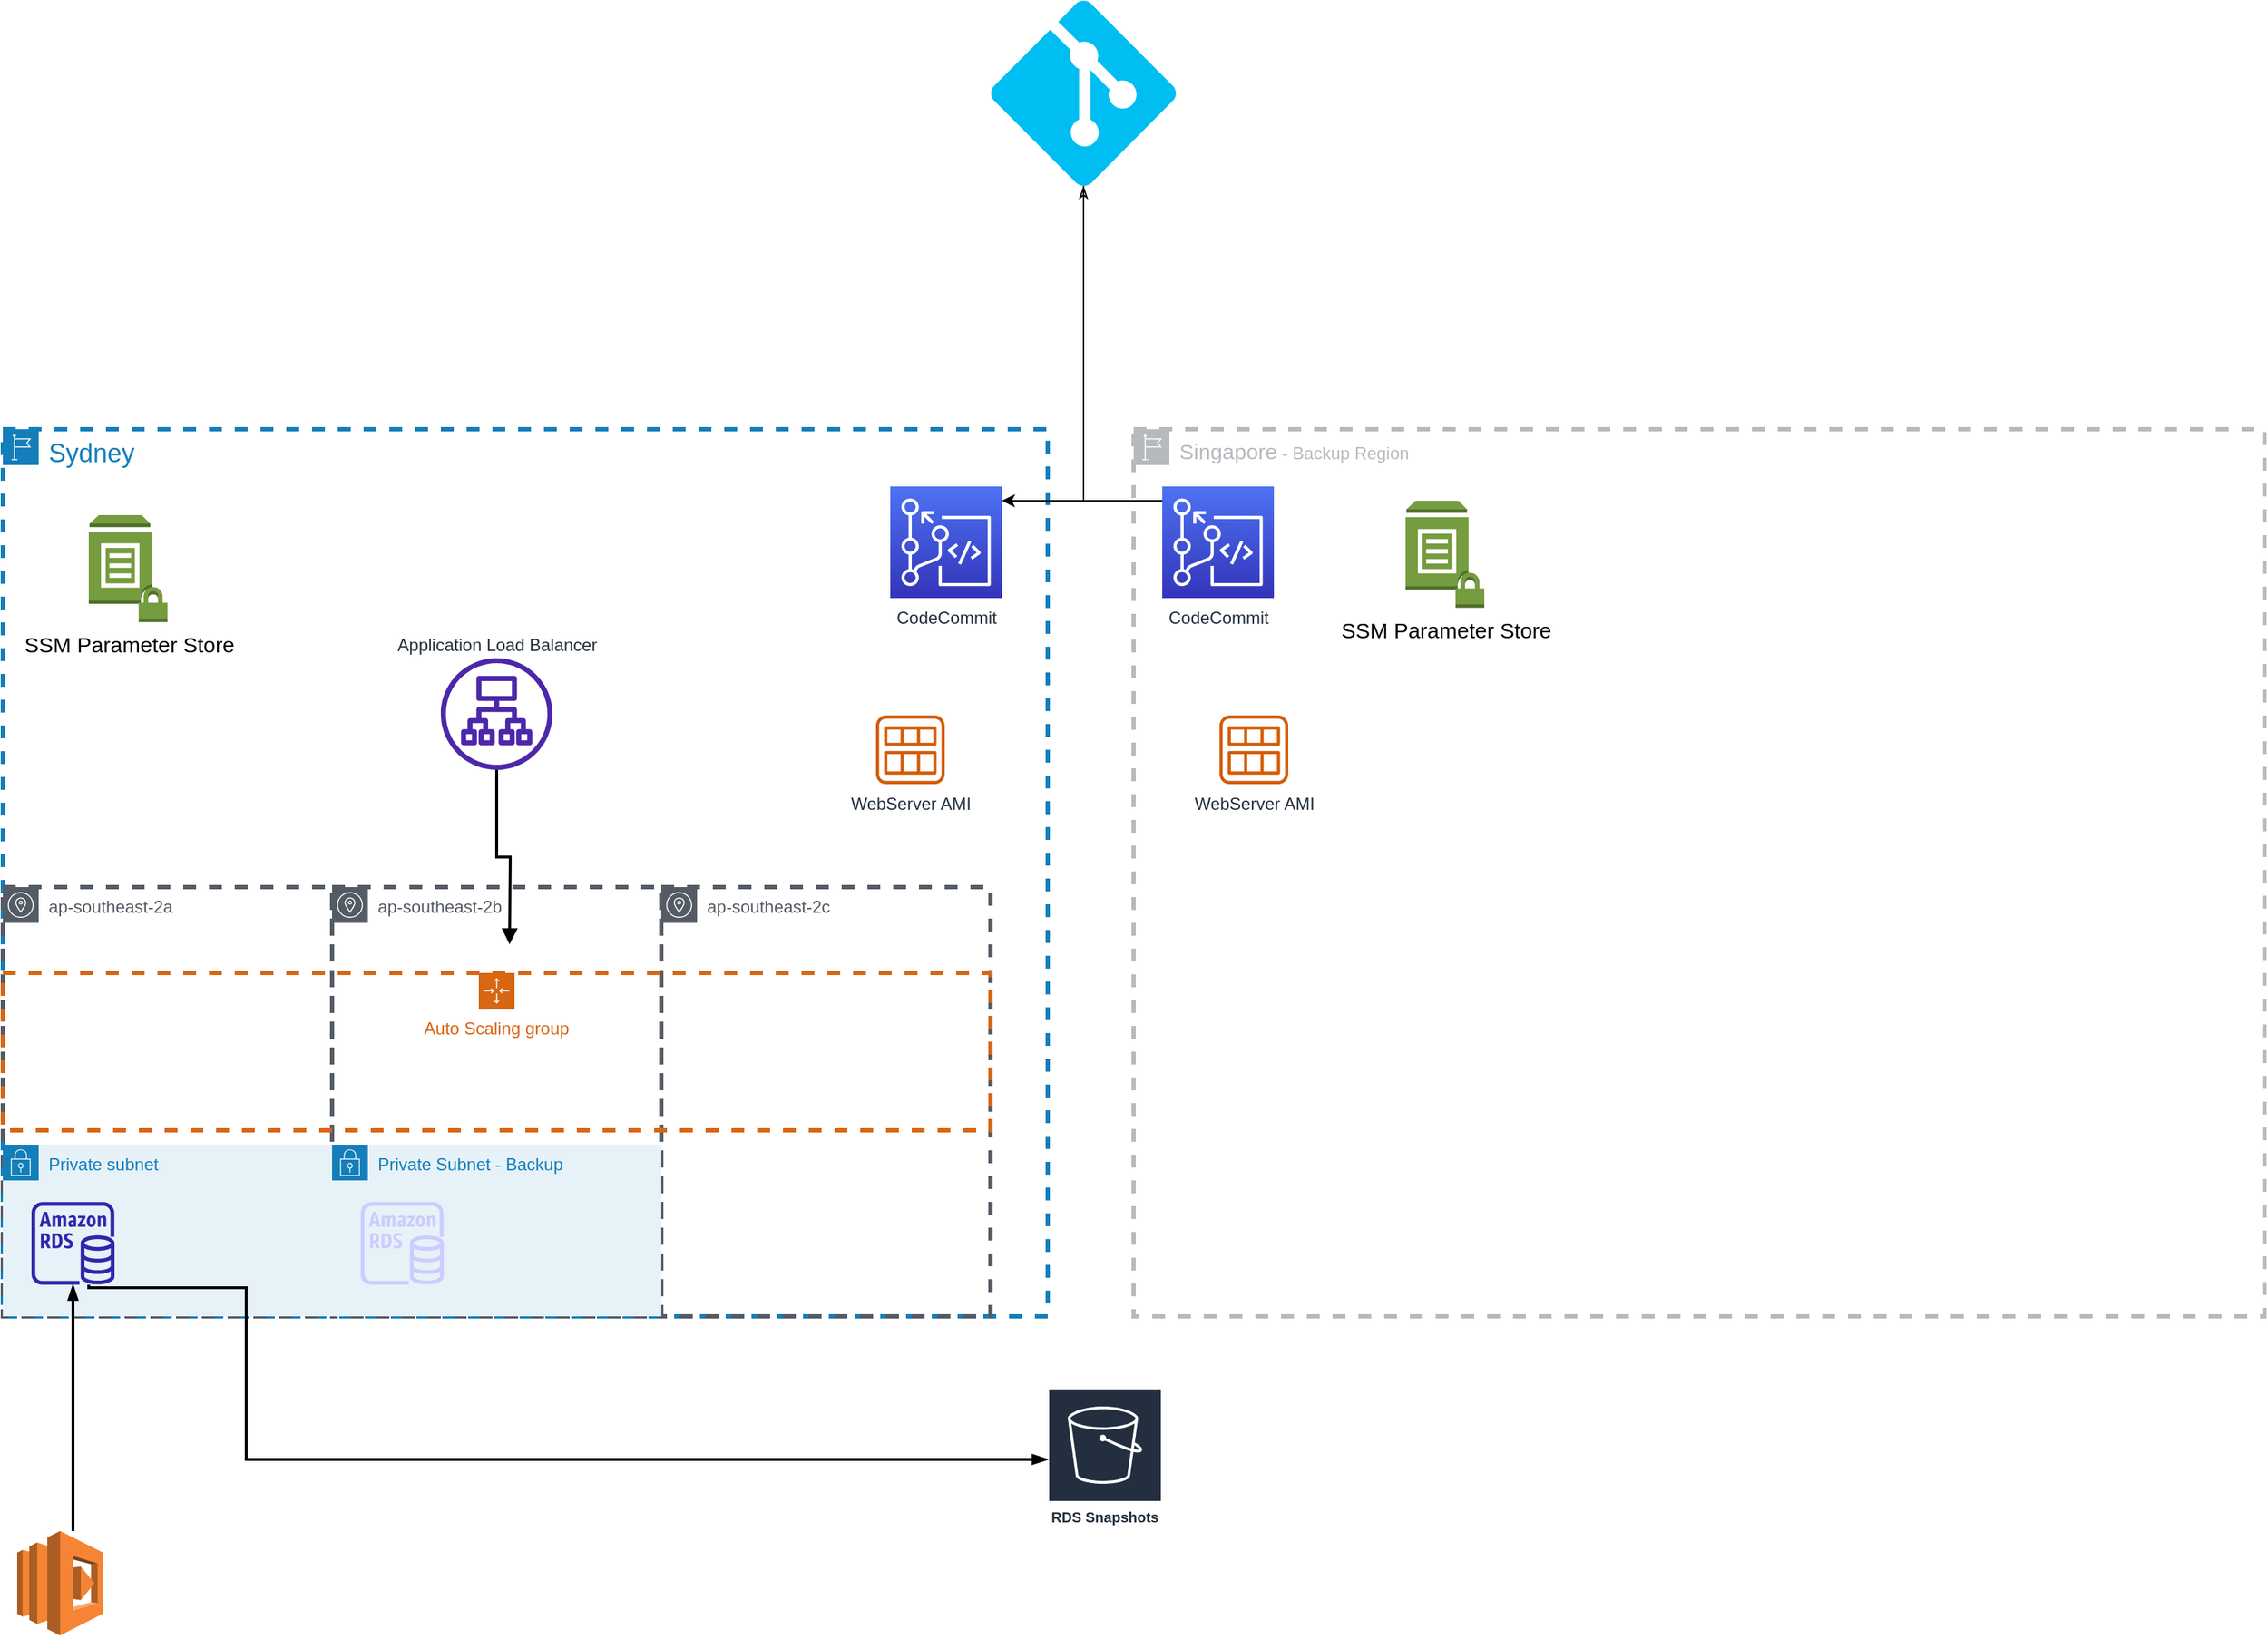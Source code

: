 <mxfile version="20.5.3" type="github" pages="2">
  <diagram id="W1gXoFSjIlfiuD1uIif6" name="Page-1">
    <mxGraphModel dx="1183" dy="1869" grid="1" gridSize="10" guides="1" tooltips="1" connect="1" arrows="1" fold="1" page="1" pageScale="1" pageWidth="850" pageHeight="1100" math="0" shadow="0">
      <root>
        <mxCell id="0" />
        <object label="Subnets" id="vn9yozqJXvgN_gXNzw6p-22">
          <mxCell style="" parent="0" visible="0" />
        </object>
        <mxCell id="vn9yozqJXvgN_gXNzw6p-23" value="Public subnet" style="points=[[0,0],[0.25,0],[0.5,0],[0.75,0],[1,0],[1,0.25],[1,0.5],[1,0.75],[1,1],[0.75,1],[0.5,1],[0.25,1],[0,1],[0,0.75],[0,0.5],[0,0.25]];outlineConnect=0;gradientColor=none;html=1;whiteSpace=wrap;fontSize=12;fontStyle=0;container=1;pointerEvents=0;collapsible=0;recursiveResize=0;shape=mxgraph.aws4.group;grIcon=mxgraph.aws4.group_security_group;grStroke=0;strokeColor=#248814;fillColor=#E9F3E6;verticalAlign=top;align=left;spacingLeft=30;fontColor=#248814;dashed=0;strokeWidth=3;" vertex="1" parent="vn9yozqJXvgN_gXNzw6p-22">
          <mxGeometry x="14" y="360" width="230" height="145" as="geometry" />
        </mxCell>
        <mxCell id="vn9yozqJXvgN_gXNzw6p-29" value="" style="pointerEvents=1;shadow=0;dashed=0;html=1;strokeColor=none;fillColor=#DB9C60;labelPosition=center;verticalLabelPosition=bottom;verticalAlign=top;align=center;outlineConnect=0;shape=mxgraph.veeam.cpu;strokeWidth=3;fontSize=15;" vertex="1" parent="vn9yozqJXvgN_gXNzw6p-23">
          <mxGeometry x="87.6" y="81" width="44.8" height="44.8" as="geometry" />
        </mxCell>
        <mxCell id="vn9yozqJXvgN_gXNzw6p-32" value="Cafe Web Servers" style="text;html=1;strokeColor=none;fillColor=none;align=center;verticalAlign=middle;whiteSpace=wrap;rounded=0;strokeWidth=3;fontSize=15;" vertex="1" parent="vn9yozqJXvgN_gXNzw6p-23">
          <mxGeometry x="40" y="40" width="150" height="30" as="geometry" />
        </mxCell>
        <mxCell id="vn9yozqJXvgN_gXNzw6p-24" value="Public subnet" style="points=[[0,0],[0.25,0],[0.5,0],[0.75,0],[1,0],[1,0.25],[1,0.5],[1,0.75],[1,1],[0.75,1],[0.5,1],[0.25,1],[0,1],[0,0.75],[0,0.5],[0,0.25]];outlineConnect=0;gradientColor=none;html=1;whiteSpace=wrap;fontSize=12;fontStyle=0;container=1;pointerEvents=0;collapsible=0;recursiveResize=0;shape=mxgraph.aws4.group;grIcon=mxgraph.aws4.group_security_group;grStroke=0;strokeColor=#248814;fillColor=#E9F3E6;verticalAlign=top;align=left;spacingLeft=30;fontColor=#248814;dashed=0;strokeWidth=3;" vertex="1" parent="vn9yozqJXvgN_gXNzw6p-22">
          <mxGeometry x="244" y="360" width="220" height="145" as="geometry" />
        </mxCell>
        <mxCell id="vn9yozqJXvgN_gXNzw6p-25" value="Public subnet" style="points=[[0,0],[0.25,0],[0.5,0],[0.75,0],[1,0],[1,0.25],[1,0.5],[1,0.75],[1,1],[0.75,1],[0.5,1],[0.25,1],[0,1],[0,0.75],[0,0.5],[0,0.25]];outlineConnect=0;gradientColor=none;html=1;whiteSpace=wrap;fontSize=12;fontStyle=0;container=1;pointerEvents=0;collapsible=0;recursiveResize=0;shape=mxgraph.aws4.group;grIcon=mxgraph.aws4.group_security_group;grStroke=0;strokeColor=#248814;fillColor=#E9F3E6;verticalAlign=top;align=left;spacingLeft=30;fontColor=#248814;dashed=0;strokeWidth=3;" vertex="1" parent="vn9yozqJXvgN_gXNzw6p-22">
          <mxGeometry x="475" y="360" width="220" height="145" as="geometry" />
        </mxCell>
        <mxCell id="vn9yozqJXvgN_gXNzw6p-30" value="" style="pointerEvents=1;shadow=0;dashed=0;html=1;strokeColor=none;fillColor=#DB9C60;labelPosition=center;verticalLabelPosition=bottom;verticalAlign=top;align=center;outlineConnect=0;shape=mxgraph.veeam.cpu;strokeWidth=3;fontSize=15;" vertex="1" parent="vn9yozqJXvgN_gXNzw6p-25">
          <mxGeometry x="85" y="81" width="44.8" height="44.8" as="geometry" />
        </mxCell>
        <mxCell id="z7N2rbnObWpFByWFJ4T3-1" value="Cafe Web Servers" style="text;html=1;strokeColor=none;fillColor=none;align=center;verticalAlign=middle;whiteSpace=wrap;rounded=0;strokeWidth=3;fontSize=15;" vertex="1" parent="vn9yozqJXvgN_gXNzw6p-25">
          <mxGeometry x="32.4" y="40" width="150" height="30" as="geometry" />
        </mxCell>
        <mxCell id="vn9yozqJXvgN_gXNzw6p-28" value="" style="pointerEvents=1;shadow=0;dashed=0;html=1;strokeColor=none;fillColor=#DB9C60;labelPosition=center;verticalLabelPosition=bottom;verticalAlign=top;align=center;outlineConnect=0;shape=mxgraph.veeam.cpu;strokeWidth=3;fontSize=15;" vertex="1" parent="vn9yozqJXvgN_gXNzw6p-22">
          <mxGeometry x="330" y="441" width="44.8" height="44.8" as="geometry" />
        </mxCell>
        <mxCell id="1" style="" parent="0" />
        <mxCell id="vn9yozqJXvgN_gXNzw6p-1" value="&lt;font style=&quot;font-size: 15px;&quot;&gt;Singapore&lt;/font&gt; - Backup Region" style="sketch=0;outlineConnect=0;gradientColor=none;html=1;whiteSpace=wrap;fontSize=12;fontStyle=0;shape=mxgraph.aws4.group;grIcon=mxgraph.aws4.group_region;strokeColor=#B6BABF;fillColor=none;verticalAlign=top;align=left;spacingLeft=30;fontColor=#B6BABF;dashed=1;strokeWidth=3;" vertex="1" parent="1">
          <mxGeometry x="800" y="10" width="790" height="620" as="geometry" />
        </mxCell>
        <mxCell id="vn9yozqJXvgN_gXNzw6p-2" value="&lt;font style=&quot;font-size: 18px;&quot;&gt;Sydney&lt;/font&gt;" style="points=[[0,0],[0.25,0],[0.5,0],[0.75,0],[1,0],[1,0.25],[1,0.5],[1,0.75],[1,1],[0.75,1],[0.5,1],[0.25,1],[0,1],[0,0.75],[0,0.5],[0,0.25]];outlineConnect=0;gradientColor=none;html=1;whiteSpace=wrap;fontSize=12;fontStyle=0;container=1;pointerEvents=0;collapsible=0;recursiveResize=0;shape=mxgraph.aws4.group;grIcon=mxgraph.aws4.group_region;strokeColor=#147EBA;fillColor=none;verticalAlign=top;align=left;spacingLeft=30;fontColor=#147EBA;dashed=1;strokeWidth=3;" vertex="1" parent="1">
          <mxGeometry x="10" y="10" width="730" height="620" as="geometry" />
        </mxCell>
        <mxCell id="vn9yozqJXvgN_gXNzw6p-4" value="ap-southeast-2a" style="sketch=0;outlineConnect=0;gradientColor=none;html=1;whiteSpace=wrap;fontSize=12;fontStyle=0;shape=mxgraph.aws4.group;grIcon=mxgraph.aws4.group_availability_zone;strokeColor=#545B64;fillColor=none;verticalAlign=top;align=left;spacingLeft=30;fontColor=#545B64;dashed=1;strokeWidth=3;" vertex="1" parent="vn9yozqJXvgN_gXNzw6p-2">
          <mxGeometry y="320" width="230" height="300" as="geometry" />
        </mxCell>
        <mxCell id="vn9yozqJXvgN_gXNzw6p-14" value="Application Load Balancer" style="sketch=0;outlineConnect=0;fontColor=#232F3E;gradientColor=none;fillColor=#4D27AA;strokeColor=none;dashed=0;verticalLabelPosition=top;verticalAlign=bottom;align=center;html=1;fontSize=12;fontStyle=0;aspect=fixed;pointerEvents=1;shape=mxgraph.aws4.application_load_balancer;strokeWidth=3;labelPosition=center;" vertex="1" parent="vn9yozqJXvgN_gXNzw6p-2">
          <mxGeometry x="306" y="160" width="78" height="78" as="geometry" />
        </mxCell>
        <mxCell id="vn9yozqJXvgN_gXNzw6p-6" value="ap-southeast-2c" style="sketch=0;outlineConnect=0;gradientColor=none;html=1;whiteSpace=wrap;fontSize=12;fontStyle=0;shape=mxgraph.aws4.group;grIcon=mxgraph.aws4.group_availability_zone;strokeColor=#545B64;fillColor=none;verticalAlign=top;align=left;spacingLeft=30;fontColor=#545B64;dashed=1;strokeWidth=3;" vertex="1" parent="vn9yozqJXvgN_gXNzw6p-2">
          <mxGeometry x="460" y="320" width="230" height="300" as="geometry" />
        </mxCell>
        <mxCell id="vn9yozqJXvgN_gXNzw6p-7" value="WebServer AMI" style="sketch=0;outlineConnect=0;fontColor=#232F3E;gradientColor=none;fillColor=#D45B07;strokeColor=none;dashed=0;verticalLabelPosition=bottom;verticalAlign=top;align=center;html=1;fontSize=12;fontStyle=0;aspect=fixed;pointerEvents=1;shape=mxgraph.aws4.ami;strokeWidth=3;" vertex="1" parent="vn9yozqJXvgN_gXNzw6p-2">
          <mxGeometry x="610" y="200" width="48" height="48" as="geometry" />
        </mxCell>
        <mxCell id="vn9yozqJXvgN_gXNzw6p-9" value="CodeCommit" style="sketch=0;points=[[0,0,0],[0.25,0,0],[0.5,0,0],[0.75,0,0],[1,0,0],[0,1,0],[0.25,1,0],[0.5,1,0],[0.75,1,0],[1,1,0],[0,0.25,0],[0,0.5,0],[0,0.75,0],[1,0.25,0],[1,0.5,0],[1,0.75,0]];outlineConnect=0;fontColor=#232F3E;gradientColor=#4D72F3;gradientDirection=north;fillColor=#3334B9;strokeColor=#ffffff;dashed=0;verticalLabelPosition=bottom;verticalAlign=top;align=center;html=1;fontSize=12;fontStyle=0;aspect=fixed;shape=mxgraph.aws4.resourceIcon;resIcon=mxgraph.aws4.codecommit;strokeWidth=3;" vertex="1" parent="vn9yozqJXvgN_gXNzw6p-2">
          <mxGeometry x="620" y="40" width="78" height="78" as="geometry" />
        </mxCell>
        <mxCell id="vn9yozqJXvgN_gXNzw6p-17" style="edgeStyle=orthogonalEdgeStyle;rounded=0;orthogonalLoop=1;jettySize=auto;html=1;fontSize=15;startArrow=none;startFill=0;endArrow=block;endFill=1;strokeWidth=2;" edge="1" parent="vn9yozqJXvgN_gXNzw6p-2" source="vn9yozqJXvgN_gXNzw6p-14">
          <mxGeometry relative="1" as="geometry">
            <mxPoint x="354" y="260" as="sourcePoint" />
            <mxPoint x="354" y="360" as="targetPoint" />
          </mxGeometry>
        </mxCell>
        <mxCell id="vn9yozqJXvgN_gXNzw6p-5" value="ap-southeast-2b" style="sketch=0;outlineConnect=0;gradientColor=none;html=1;whiteSpace=wrap;fontSize=12;fontStyle=0;shape=mxgraph.aws4.group;grIcon=mxgraph.aws4.group_availability_zone;strokeColor=#545B64;fillColor=none;verticalAlign=top;align=left;spacingLeft=30;fontColor=#545B64;dashed=1;strokeWidth=3;" vertex="1" parent="vn9yozqJXvgN_gXNzw6p-2">
          <mxGeometry x="230" y="320" width="230" height="300" as="geometry" />
        </mxCell>
        <mxCell id="vn9yozqJXvgN_gXNzw6p-20" value="Private subnet" style="points=[[0,0],[0.25,0],[0.5,0],[0.75,0],[1,0],[1,0.25],[1,0.5],[1,0.75],[1,1],[0.75,1],[0.5,1],[0.25,1],[0,1],[0,0.75],[0,0.5],[0,0.25]];outlineConnect=0;gradientColor=none;html=1;whiteSpace=wrap;fontSize=12;fontStyle=0;container=1;pointerEvents=0;collapsible=0;recursiveResize=0;shape=mxgraph.aws4.group;grIcon=mxgraph.aws4.group_security_group;grStroke=0;strokeColor=#147EBA;fillColor=#E6F2F8;verticalAlign=top;align=left;spacingLeft=30;fontColor=#147EBA;dashed=0;strokeWidth=3;" vertex="1" parent="vn9yozqJXvgN_gXNzw6p-2">
          <mxGeometry y="500" width="230" height="120" as="geometry" />
        </mxCell>
        <mxCell id="vn9yozqJXvgN_gXNzw6p-16" value="Auto Scaling group" style="points=[[0,0],[0.25,0],[0.5,0],[0.75,0],[1,0],[1,0.25],[1,0.5],[1,0.75],[1,1],[0.75,1],[0.5,1],[0.25,1],[0,1],[0,0.75],[0,0.5],[0,0.25]];outlineConnect=0;gradientColor=none;html=1;whiteSpace=wrap;fontSize=12;fontStyle=0;container=1;pointerEvents=0;collapsible=0;recursiveResize=0;shape=mxgraph.aws4.groupCenter;grIcon=mxgraph.aws4.group_auto_scaling_group;grStroke=1;strokeColor=#D86613;fillColor=none;verticalAlign=top;align=center;fontColor=#D86613;dashed=1;spacingTop=25;strokeWidth=3;" vertex="1" parent="vn9yozqJXvgN_gXNzw6p-2">
          <mxGeometry y="380" width="690" height="110" as="geometry" />
        </mxCell>
        <mxCell id="z7N2rbnObWpFByWFJ4T3-5" value="" style="sketch=0;outlineConnect=0;fontColor=#232F3E;gradientColor=none;fillColor=#2E27AD;strokeColor=none;dashed=0;verticalLabelPosition=bottom;verticalAlign=top;align=center;html=1;fontSize=12;fontStyle=0;aspect=fixed;pointerEvents=1;shape=mxgraph.aws4.rds_instance;strokeWidth=3;" vertex="1" parent="vn9yozqJXvgN_gXNzw6p-2">
          <mxGeometry x="20" y="540" width="58" height="58" as="geometry" />
        </mxCell>
        <mxCell id="z7N2rbnObWpFByWFJ4T3-7" value="SSM Parameter Store" style="outlineConnect=0;dashed=0;verticalLabelPosition=bottom;verticalAlign=top;align=center;html=1;shape=mxgraph.aws3.parameter_store;fillColor=#759C3E;gradientColor=none;strokeWidth=3;fontSize=15;" vertex="1" parent="vn9yozqJXvgN_gXNzw6p-2">
          <mxGeometry x="60" y="60" width="55" height="74.8" as="geometry" />
        </mxCell>
        <mxCell id="z7N2rbnObWpFByWFJ4T3-12" value="Private Subnet - Backup" style="points=[[0,0],[0.25,0],[0.5,0],[0.75,0],[1,0],[1,0.25],[1,0.5],[1,0.75],[1,1],[0.75,1],[0.5,1],[0.25,1],[0,1],[0,0.75],[0,0.5],[0,0.25]];outlineConnect=0;gradientColor=none;html=1;whiteSpace=wrap;fontSize=12;fontStyle=0;container=1;pointerEvents=0;collapsible=0;recursiveResize=0;shape=mxgraph.aws4.group;grIcon=mxgraph.aws4.group_security_group;grStroke=0;strokeColor=#147EBA;fillColor=#E6F2F8;verticalAlign=top;align=left;spacingLeft=30;fontColor=#147EBA;dashed=0;strokeWidth=3;" vertex="1" parent="vn9yozqJXvgN_gXNzw6p-2">
          <mxGeometry x="230" y="500" width="230.01" height="120" as="geometry" />
        </mxCell>
        <mxCell id="z7N2rbnObWpFByWFJ4T3-11" value="" style="sketch=0;outlineConnect=0;fontColor=#232F3E;gradientColor=none;fillColor=#CCCCFF;strokeColor=none;dashed=0;verticalLabelPosition=bottom;verticalAlign=top;align=center;html=1;fontSize=12;fontStyle=0;aspect=fixed;pointerEvents=1;shape=mxgraph.aws4.rds_instance;strokeWidth=3;" vertex="1" parent="vn9yozqJXvgN_gXNzw6p-2">
          <mxGeometry x="250" y="540" width="58" height="58" as="geometry" />
        </mxCell>
        <mxCell id="vn9yozqJXvgN_gXNzw6p-8" value="WebServer AMI" style="sketch=0;outlineConnect=0;fontColor=#232F3E;gradientColor=none;fillColor=#D45B07;strokeColor=none;dashed=0;verticalLabelPosition=bottom;verticalAlign=top;align=center;html=1;fontSize=12;fontStyle=0;aspect=fixed;pointerEvents=1;shape=mxgraph.aws4.ami;strokeWidth=3;" vertex="1" parent="1">
          <mxGeometry x="860" y="210" width="48" height="48" as="geometry" />
        </mxCell>
        <mxCell id="vn9yozqJXvgN_gXNzw6p-12" style="edgeStyle=orthogonalEdgeStyle;rounded=0;orthogonalLoop=1;jettySize=auto;html=1;entryX=0.5;entryY=0;entryDx=0;entryDy=0;entryPerimeter=0;fontSize=15;endArrow=none;endFill=0;" edge="1" parent="1" source="vn9yozqJXvgN_gXNzw6p-11" target="vn9yozqJXvgN_gXNzw6p-10">
          <mxGeometry relative="1" as="geometry">
            <Array as="points">
              <mxPoint x="765" y="60" />
            </Array>
          </mxGeometry>
        </mxCell>
        <mxCell id="vn9yozqJXvgN_gXNzw6p-13" style="edgeStyle=orthogonalEdgeStyle;rounded=0;orthogonalLoop=1;jettySize=auto;html=1;fontSize=15;startArrow=classicThin;startFill=0;" edge="1" parent="1" source="vn9yozqJXvgN_gXNzw6p-11" target="vn9yozqJXvgN_gXNzw6p-9">
          <mxGeometry relative="1" as="geometry">
            <Array as="points">
              <mxPoint x="765" y="60" />
            </Array>
          </mxGeometry>
        </mxCell>
        <mxCell id="vn9yozqJXvgN_gXNzw6p-11" value="" style="verticalLabelPosition=bottom;html=1;verticalAlign=top;align=center;strokeColor=none;fillColor=#00BEF2;shape=mxgraph.azure.git_repository;strokeWidth=3;fontSize=15;" vertex="1" parent="1">
          <mxGeometry x="700" y="-290" width="130" height="130" as="geometry" />
        </mxCell>
        <mxCell id="vn9yozqJXvgN_gXNzw6p-10" value="CodeCommit" style="sketch=0;points=[[0,0,0],[0.25,0,0],[0.5,0,0],[0.75,0,0],[1,0,0],[0,1,0],[0.25,1,0],[0.5,1,0],[0.75,1,0],[1,1,0],[0,0.25,0],[0,0.5,0],[0,0.75,0],[1,0.25,0],[1,0.5,0],[1,0.75,0]];outlineConnect=0;fontColor=#232F3E;gradientColor=#4D72F3;gradientDirection=north;fillColor=#3334B9;strokeColor=#ffffff;dashed=0;verticalLabelPosition=bottom;verticalAlign=top;align=center;html=1;fontSize=12;fontStyle=0;aspect=fixed;shape=mxgraph.aws4.resourceIcon;resIcon=mxgraph.aws4.codecommit;strokeWidth=3;" vertex="1" parent="1">
          <mxGeometry x="820" y="50" width="78" height="78" as="geometry" />
        </mxCell>
        <object label="RDS" id="z7N2rbnObWpFByWFJ4T3-4">
          <mxCell parent="0" />
        </object>
        <mxCell id="z7N2rbnObWpFByWFJ4T3-8" value="SSM Parameter Store" style="outlineConnect=0;dashed=0;verticalLabelPosition=bottom;verticalAlign=top;align=center;html=1;shape=mxgraph.aws3.parameter_store;fillColor=#759C3E;gradientColor=none;strokeWidth=3;fontSize=15;" vertex="1" parent="z7N2rbnObWpFByWFJ4T3-4">
          <mxGeometry x="990" y="60" width="55" height="74.8" as="geometry" />
        </mxCell>
        <mxCell id="z7N2rbnObWpFByWFJ4T3-13" value="RDS Snapshots" style="sketch=0;outlineConnect=0;fontColor=#232F3E;gradientColor=none;strokeColor=#ffffff;fillColor=#232F3E;dashed=0;verticalLabelPosition=middle;verticalAlign=bottom;align=center;html=1;whiteSpace=wrap;fontSize=10;fontStyle=1;spacing=3;shape=mxgraph.aws4.productIcon;prIcon=mxgraph.aws4.s3;strokeWidth=3;" vertex="1" parent="z7N2rbnObWpFByWFJ4T3-4">
          <mxGeometry x="740" y="680" width="80" height="100" as="geometry" />
        </mxCell>
        <mxCell id="z7N2rbnObWpFByWFJ4T3-15" style="edgeStyle=orthogonalEdgeStyle;rounded=0;orthogonalLoop=1;jettySize=auto;html=1;strokeWidth=2;fontSize=15;startArrow=none;startFill=0;endArrow=blockThin;endFill=1;" edge="1" parent="z7N2rbnObWpFByWFJ4T3-4" source="z7N2rbnObWpFByWFJ4T3-14" target="z7N2rbnObWpFByWFJ4T3-5">
          <mxGeometry relative="1" as="geometry">
            <Array as="points">
              <mxPoint x="59" y="740" />
              <mxPoint x="59" y="740" />
            </Array>
          </mxGeometry>
        </mxCell>
        <mxCell id="z7N2rbnObWpFByWFJ4T3-14" value="" style="outlineConnect=0;dashed=0;verticalLabelPosition=bottom;verticalAlign=top;align=center;html=1;shape=mxgraph.aws3.lambda;fillColor=#F58534;gradientColor=none;strokeWidth=3;fontSize=15;" vertex="1" parent="z7N2rbnObWpFByWFJ4T3-4">
          <mxGeometry x="20.0" y="780" width="60.05" height="73" as="geometry" />
        </mxCell>
        <mxCell id="z7N2rbnObWpFByWFJ4T3-16" style="edgeStyle=orthogonalEdgeStyle;rounded=0;orthogonalLoop=1;jettySize=auto;html=1;strokeWidth=2;fontSize=15;startArrow=none;startFill=0;endArrow=blockThin;endFill=1;" edge="1" parent="z7N2rbnObWpFByWFJ4T3-4" source="z7N2rbnObWpFByWFJ4T3-5" target="z7N2rbnObWpFByWFJ4T3-13">
          <mxGeometry relative="1" as="geometry">
            <Array as="points">
              <mxPoint x="70" y="610" />
              <mxPoint x="180" y="610" />
            </Array>
          </mxGeometry>
        </mxCell>
      </root>
    </mxGraphModel>
  </diagram>
  <diagram id="vyqQd5LeyNHnKbAmL0Fn" name="Page-2">
    <mxGraphModel dx="946" dy="615" grid="1" gridSize="10" guides="1" tooltips="1" connect="1" arrows="1" fold="1" page="1" pageScale="1" pageWidth="850" pageHeight="1100" math="0" shadow="0">
      <root>
        <mxCell id="0" />
        <mxCell id="1" parent="0" />
      </root>
    </mxGraphModel>
  </diagram>
</mxfile>
